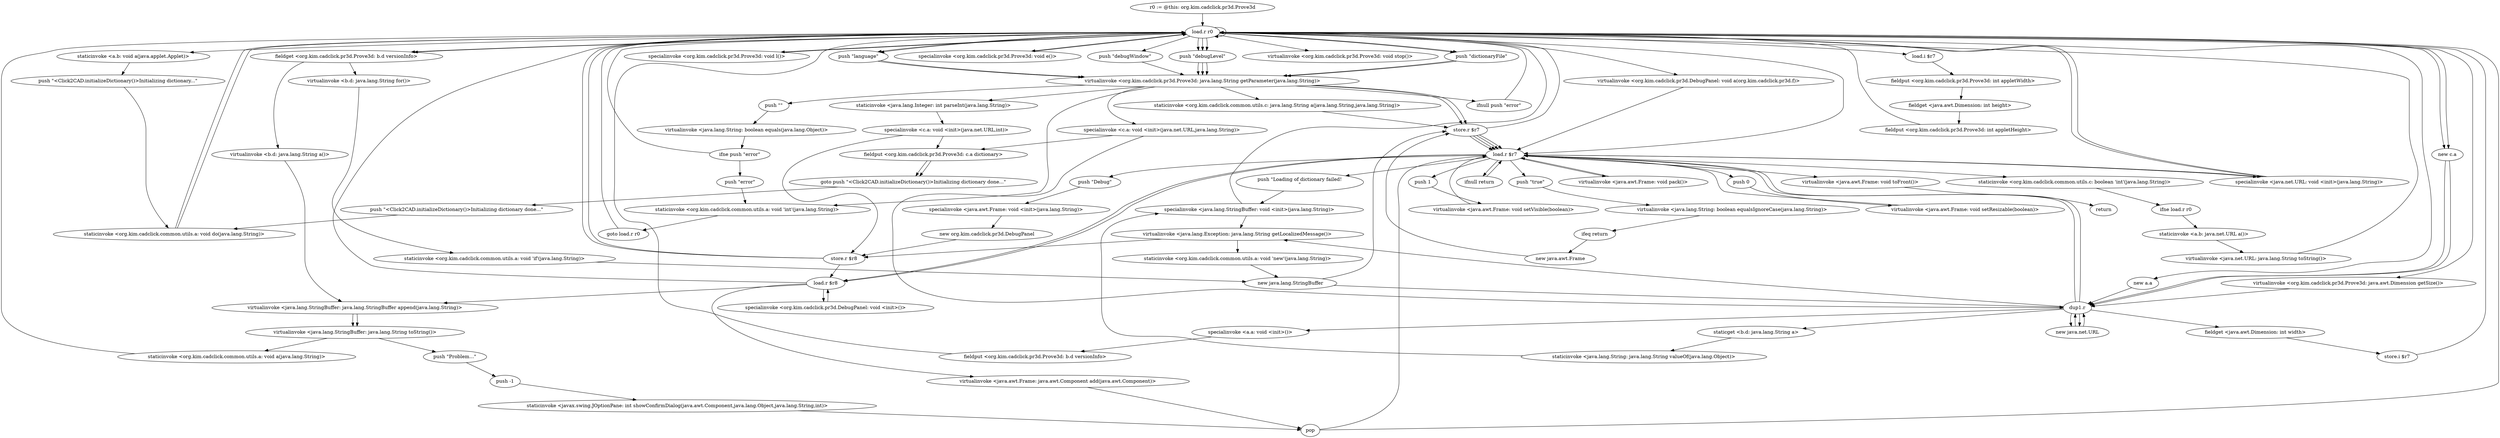 digraph "" {
    "r0 := @this: org.kim.cadclick.pr3d.Prove3d"
    "load.r r0"
    "r0 := @this: org.kim.cadclick.pr3d.Prove3d"->"load.r r0";
    "push \"debugLevel\""
    "load.r r0"->"push \"debugLevel\"";
    "virtualinvoke <org.kim.cadclick.pr3d.Prove3d: java.lang.String getParameter(java.lang.String)>"
    "push \"debugLevel\""->"virtualinvoke <org.kim.cadclick.pr3d.Prove3d: java.lang.String getParameter(java.lang.String)>";
    "ifnull push \"error\""
    "virtualinvoke <org.kim.cadclick.pr3d.Prove3d: java.lang.String getParameter(java.lang.String)>"->"ifnull push \"error\"";
    "ifnull push \"error\""->"load.r r0";
    "load.r r0"->"push \"debugLevel\"";
    "push \"debugLevel\""->"virtualinvoke <org.kim.cadclick.pr3d.Prove3d: java.lang.String getParameter(java.lang.String)>";
    "push \"\""
    "virtualinvoke <org.kim.cadclick.pr3d.Prove3d: java.lang.String getParameter(java.lang.String)>"->"push \"\"";
    "virtualinvoke <java.lang.String: boolean equals(java.lang.Object)>"
    "push \"\""->"virtualinvoke <java.lang.String: boolean equals(java.lang.Object)>";
    "ifne push \"error\""
    "virtualinvoke <java.lang.String: boolean equals(java.lang.Object)>"->"ifne push \"error\"";
    "ifne push \"error\""->"load.r r0";
    "load.r r0"->"push \"debugLevel\"";
    "push \"debugLevel\""->"virtualinvoke <org.kim.cadclick.pr3d.Prove3d: java.lang.String getParameter(java.lang.String)>";
    "staticinvoke <org.kim.cadclick.common.utils.a: void 'int'(java.lang.String)>"
    "virtualinvoke <org.kim.cadclick.pr3d.Prove3d: java.lang.String getParameter(java.lang.String)>"->"staticinvoke <org.kim.cadclick.common.utils.a: void 'int'(java.lang.String)>";
    "goto load.r r0"
    "staticinvoke <org.kim.cadclick.common.utils.a: void 'int'(java.lang.String)>"->"goto load.r r0";
    "goto load.r r0"->"load.r r0";
    "new a.a"
    "load.r r0"->"new a.a";
    "dup1.r"
    "new a.a"->"dup1.r";
    "specialinvoke <a.a: void <init>()>"
    "dup1.r"->"specialinvoke <a.a: void <init>()>";
    "fieldput <org.kim.cadclick.pr3d.Prove3d: b.d versionInfo>"
    "specialinvoke <a.a: void <init>()>"->"fieldput <org.kim.cadclick.pr3d.Prove3d: b.d versionInfo>";
    "fieldput <org.kim.cadclick.pr3d.Prove3d: b.d versionInfo>"->"load.r r0";
    "fieldget <org.kim.cadclick.pr3d.Prove3d: b.d versionInfo>"
    "load.r r0"->"fieldget <org.kim.cadclick.pr3d.Prove3d: b.d versionInfo>";
    "virtualinvoke <b.d: java.lang.String for()>"
    "fieldget <org.kim.cadclick.pr3d.Prove3d: b.d versionInfo>"->"virtualinvoke <b.d: java.lang.String for()>";
    "staticinvoke <org.kim.cadclick.common.utils.a: void 'if'(java.lang.String)>"
    "virtualinvoke <b.d: java.lang.String for()>"->"staticinvoke <org.kim.cadclick.common.utils.a: void 'if'(java.lang.String)>";
    "new java.lang.StringBuffer"
    "staticinvoke <org.kim.cadclick.common.utils.a: void 'if'(java.lang.String)>"->"new java.lang.StringBuffer";
    "new java.lang.StringBuffer"->"dup1.r";
    "staticget <b.d: java.lang.String a>"
    "dup1.r"->"staticget <b.d: java.lang.String a>";
    "staticinvoke <java.lang.String: java.lang.String valueOf(java.lang.Object)>"
    "staticget <b.d: java.lang.String a>"->"staticinvoke <java.lang.String: java.lang.String valueOf(java.lang.Object)>";
    "specialinvoke <java.lang.StringBuffer: void <init>(java.lang.String)>"
    "staticinvoke <java.lang.String: java.lang.String valueOf(java.lang.Object)>"->"specialinvoke <java.lang.StringBuffer: void <init>(java.lang.String)>";
    "specialinvoke <java.lang.StringBuffer: void <init>(java.lang.String)>"->"load.r r0";
    "load.r r0"->"fieldget <org.kim.cadclick.pr3d.Prove3d: b.d versionInfo>";
    "virtualinvoke <b.d: java.lang.String a()>"
    "fieldget <org.kim.cadclick.pr3d.Prove3d: b.d versionInfo>"->"virtualinvoke <b.d: java.lang.String a()>";
    "virtualinvoke <java.lang.StringBuffer: java.lang.StringBuffer append(java.lang.String)>"
    "virtualinvoke <b.d: java.lang.String a()>"->"virtualinvoke <java.lang.StringBuffer: java.lang.StringBuffer append(java.lang.String)>";
    "virtualinvoke <java.lang.StringBuffer: java.lang.String toString()>"
    "virtualinvoke <java.lang.StringBuffer: java.lang.StringBuffer append(java.lang.String)>"->"virtualinvoke <java.lang.StringBuffer: java.lang.String toString()>";
    "staticinvoke <org.kim.cadclick.common.utils.a: void a(java.lang.String)>"
    "virtualinvoke <java.lang.StringBuffer: java.lang.String toString()>"->"staticinvoke <org.kim.cadclick.common.utils.a: void a(java.lang.String)>";
    "staticinvoke <org.kim.cadclick.common.utils.a: void a(java.lang.String)>"->"load.r r0";
    "staticinvoke <a.b: void a(java.applet.Applet)>"
    "load.r r0"->"staticinvoke <a.b: void a(java.applet.Applet)>";
    "push \"<Click2CAD.initializeDictionary()>Initializing dictionary...\""
    "staticinvoke <a.b: void a(java.applet.Applet)>"->"push \"<Click2CAD.initializeDictionary()>Initializing dictionary...\"";
    "staticinvoke <org.kim.cadclick.common.utils.a: void do(java.lang.String)>"
    "push \"<Click2CAD.initializeDictionary()>Initializing dictionary...\""->"staticinvoke <org.kim.cadclick.common.utils.a: void do(java.lang.String)>";
    "staticinvoke <org.kim.cadclick.common.utils.a: void do(java.lang.String)>"->"load.r r0";
    "push \"dictionaryFile\""
    "load.r r0"->"push \"dictionaryFile\"";
    "push \"dictionaryFile\""->"virtualinvoke <org.kim.cadclick.pr3d.Prove3d: java.lang.String getParameter(java.lang.String)>";
    "store.r $r7"
    "virtualinvoke <org.kim.cadclick.pr3d.Prove3d: java.lang.String getParameter(java.lang.String)>"->"store.r $r7";
    "load.r $r7"
    "store.r $r7"->"load.r $r7";
    "staticinvoke <org.kim.cadclick.common.utils.c: boolean 'int'(java.lang.String)>"
    "load.r $r7"->"staticinvoke <org.kim.cadclick.common.utils.c: boolean 'int'(java.lang.String)>";
    "ifne load.r r0"
    "staticinvoke <org.kim.cadclick.common.utils.c: boolean 'int'(java.lang.String)>"->"ifne load.r r0";
    "staticinvoke <a.b: java.net.URL a()>"
    "ifne load.r r0"->"staticinvoke <a.b: java.net.URL a()>";
    "virtualinvoke <java.net.URL: java.lang.String toString()>"
    "staticinvoke <a.b: java.net.URL a()>"->"virtualinvoke <java.net.URL: java.lang.String toString()>";
    "virtualinvoke <java.net.URL: java.lang.String toString()>"->"load.r r0";
    "load.r r0"->"push \"dictionaryFile\"";
    "push \"dictionaryFile\""->"virtualinvoke <org.kim.cadclick.pr3d.Prove3d: java.lang.String getParameter(java.lang.String)>";
    "staticinvoke <org.kim.cadclick.common.utils.c: java.lang.String a(java.lang.String,java.lang.String)>"
    "virtualinvoke <org.kim.cadclick.pr3d.Prove3d: java.lang.String getParameter(java.lang.String)>"->"staticinvoke <org.kim.cadclick.common.utils.c: java.lang.String a(java.lang.String,java.lang.String)>";
    "staticinvoke <org.kim.cadclick.common.utils.c: java.lang.String a(java.lang.String,java.lang.String)>"->"store.r $r7";
    "store.r $r7"->"load.r r0";
    "new c.a"
    "load.r r0"->"new c.a";
    "new c.a"->"dup1.r";
    "new java.net.URL"
    "dup1.r"->"new java.net.URL";
    "new java.net.URL"->"dup1.r";
    "dup1.r"->"load.r $r7";
    "specialinvoke <java.net.URL: void <init>(java.lang.String)>"
    "load.r $r7"->"specialinvoke <java.net.URL: void <init>(java.lang.String)>";
    "specialinvoke <java.net.URL: void <init>(java.lang.String)>"->"load.r r0";
    "push \"language\""
    "load.r r0"->"push \"language\"";
    "push \"language\""->"virtualinvoke <org.kim.cadclick.pr3d.Prove3d: java.lang.String getParameter(java.lang.String)>";
    "staticinvoke <java.lang.Integer: int parseInt(java.lang.String)>"
    "virtualinvoke <org.kim.cadclick.pr3d.Prove3d: java.lang.String getParameter(java.lang.String)>"->"staticinvoke <java.lang.Integer: int parseInt(java.lang.String)>";
    "specialinvoke <c.a: void <init>(java.net.URL,int)>"
    "staticinvoke <java.lang.Integer: int parseInt(java.lang.String)>"->"specialinvoke <c.a: void <init>(java.net.URL,int)>";
    "fieldput <org.kim.cadclick.pr3d.Prove3d: c.a dictionary>"
    "specialinvoke <c.a: void <init>(java.net.URL,int)>"->"fieldput <org.kim.cadclick.pr3d.Prove3d: c.a dictionary>";
    "goto push \"<Click2CAD.initializeDictionary()>Initializing dictionary done...\""
    "fieldput <org.kim.cadclick.pr3d.Prove3d: c.a dictionary>"->"goto push \"<Click2CAD.initializeDictionary()>Initializing dictionary done...\"";
    "push \"<Click2CAD.initializeDictionary()>Initializing dictionary done...\""
    "goto push \"<Click2CAD.initializeDictionary()>Initializing dictionary done...\""->"push \"<Click2CAD.initializeDictionary()>Initializing dictionary done...\"";
    "push \"<Click2CAD.initializeDictionary()>Initializing dictionary done...\""->"staticinvoke <org.kim.cadclick.common.utils.a: void do(java.lang.String)>";
    "staticinvoke <org.kim.cadclick.common.utils.a: void do(java.lang.String)>"->"load.r r0";
    "specialinvoke <org.kim.cadclick.pr3d.Prove3d: void l()>"
    "load.r r0"->"specialinvoke <org.kim.cadclick.pr3d.Prove3d: void l()>";
    "specialinvoke <org.kim.cadclick.pr3d.Prove3d: void l()>"->"load.r r0";
    "load.r r0"->"load.r r0";
    "virtualinvoke <org.kim.cadclick.pr3d.Prove3d: java.awt.Dimension getSize()>"
    "load.r r0"->"virtualinvoke <org.kim.cadclick.pr3d.Prove3d: java.awt.Dimension getSize()>";
    "virtualinvoke <org.kim.cadclick.pr3d.Prove3d: java.awt.Dimension getSize()>"->"dup1.r";
    "fieldget <java.awt.Dimension: int width>"
    "dup1.r"->"fieldget <java.awt.Dimension: int width>";
    "store.i $r7"
    "fieldget <java.awt.Dimension: int width>"->"store.i $r7";
    "store.i $r7"->"load.r r0";
    "load.i $r7"
    "load.r r0"->"load.i $r7";
    "fieldput <org.kim.cadclick.pr3d.Prove3d: int appletWidth>"
    "load.i $r7"->"fieldput <org.kim.cadclick.pr3d.Prove3d: int appletWidth>";
    "fieldget <java.awt.Dimension: int height>"
    "fieldput <org.kim.cadclick.pr3d.Prove3d: int appletWidth>"->"fieldget <java.awt.Dimension: int height>";
    "fieldput <org.kim.cadclick.pr3d.Prove3d: int appletHeight>"
    "fieldget <java.awt.Dimension: int height>"->"fieldput <org.kim.cadclick.pr3d.Prove3d: int appletHeight>";
    "fieldput <org.kim.cadclick.pr3d.Prove3d: int appletHeight>"->"load.r r0";
    "specialinvoke <org.kim.cadclick.pr3d.Prove3d: void e()>"
    "load.r r0"->"specialinvoke <org.kim.cadclick.pr3d.Prove3d: void e()>";
    "specialinvoke <org.kim.cadclick.pr3d.Prove3d: void e()>"->"load.r r0";
    "push \"debugWindow\""
    "load.r r0"->"push \"debugWindow\"";
    "push \"debugWindow\""->"virtualinvoke <org.kim.cadclick.pr3d.Prove3d: java.lang.String getParameter(java.lang.String)>";
    "virtualinvoke <org.kim.cadclick.pr3d.Prove3d: java.lang.String getParameter(java.lang.String)>"->"store.r $r7";
    "store.r $r7"->"load.r $r7";
    "ifnull return"
    "load.r $r7"->"ifnull return";
    "ifnull return"->"load.r $r7";
    "push \"true\""
    "load.r $r7"->"push \"true\"";
    "virtualinvoke <java.lang.String: boolean equalsIgnoreCase(java.lang.String)>"
    "push \"true\""->"virtualinvoke <java.lang.String: boolean equalsIgnoreCase(java.lang.String)>";
    "ifeq return"
    "virtualinvoke <java.lang.String: boolean equalsIgnoreCase(java.lang.String)>"->"ifeq return";
    "new java.awt.Frame"
    "ifeq return"->"new java.awt.Frame";
    "new java.awt.Frame"->"store.r $r7";
    "store.r $r7"->"load.r $r7";
    "push \"Debug\""
    "load.r $r7"->"push \"Debug\"";
    "specialinvoke <java.awt.Frame: void <init>(java.lang.String)>"
    "push \"Debug\""->"specialinvoke <java.awt.Frame: void <init>(java.lang.String)>";
    "new org.kim.cadclick.pr3d.DebugPanel"
    "specialinvoke <java.awt.Frame: void <init>(java.lang.String)>"->"new org.kim.cadclick.pr3d.DebugPanel";
    "store.r $r8"
    "new org.kim.cadclick.pr3d.DebugPanel"->"store.r $r8";
    "load.r $r8"
    "store.r $r8"->"load.r $r8";
    "specialinvoke <org.kim.cadclick.pr3d.DebugPanel: void <init>()>"
    "load.r $r8"->"specialinvoke <org.kim.cadclick.pr3d.DebugPanel: void <init>()>";
    "specialinvoke <org.kim.cadclick.pr3d.DebugPanel: void <init>()>"->"load.r $r8";
    "load.r $r8"->"load.r r0";
    "virtualinvoke <org.kim.cadclick.pr3d.DebugPanel: void a(org.kim.cadclick.pr3d.f)>"
    "load.r r0"->"virtualinvoke <org.kim.cadclick.pr3d.DebugPanel: void a(org.kim.cadclick.pr3d.f)>";
    "virtualinvoke <org.kim.cadclick.pr3d.DebugPanel: void a(org.kim.cadclick.pr3d.f)>"->"load.r $r7";
    "load.r $r7"->"load.r $r8";
    "virtualinvoke <java.awt.Frame: java.awt.Component add(java.awt.Component)>"
    "load.r $r8"->"virtualinvoke <java.awt.Frame: java.awt.Component add(java.awt.Component)>";
    "pop"
    "virtualinvoke <java.awt.Frame: java.awt.Component add(java.awt.Component)>"->"pop";
    "pop"->"load.r $r7";
    "virtualinvoke <java.awt.Frame: void pack()>"
    "load.r $r7"->"virtualinvoke <java.awt.Frame: void pack()>";
    "virtualinvoke <java.awt.Frame: void pack()>"->"load.r $r7";
    "push 0"
    "load.r $r7"->"push 0";
    "virtualinvoke <java.awt.Frame: void setResizable(boolean)>"
    "push 0"->"virtualinvoke <java.awt.Frame: void setResizable(boolean)>";
    "virtualinvoke <java.awt.Frame: void setResizable(boolean)>"->"load.r $r7";
    "push 1"
    "load.r $r7"->"push 1";
    "virtualinvoke <java.awt.Frame: void setVisible(boolean)>"
    "push 1"->"virtualinvoke <java.awt.Frame: void setVisible(boolean)>";
    "virtualinvoke <java.awt.Frame: void setVisible(boolean)>"->"load.r $r7";
    "virtualinvoke <java.awt.Frame: void toFront()>"
    "load.r $r7"->"virtualinvoke <java.awt.Frame: void toFront()>";
    "return"
    "virtualinvoke <java.awt.Frame: void toFront()>"->"return";
    "specialinvoke <c.a: void <init>(java.net.URL,int)>"->"store.r $r8";
    "store.r $r8"->"load.r r0";
    "load.r r0"->"new c.a";
    "new c.a"->"dup1.r";
    "dup1.r"->"new java.net.URL";
    "new java.net.URL"->"dup1.r";
    "dup1.r"->"load.r $r7";
    "load.r $r7"->"specialinvoke <java.net.URL: void <init>(java.lang.String)>";
    "specialinvoke <java.net.URL: void <init>(java.lang.String)>"->"load.r r0";
    "load.r r0"->"push \"language\"";
    "push \"language\""->"virtualinvoke <org.kim.cadclick.pr3d.Prove3d: java.lang.String getParameter(java.lang.String)>";
    "specialinvoke <c.a: void <init>(java.net.URL,java.lang.String)>"
    "virtualinvoke <org.kim.cadclick.pr3d.Prove3d: java.lang.String getParameter(java.lang.String)>"->"specialinvoke <c.a: void <init>(java.net.URL,java.lang.String)>";
    "specialinvoke <c.a: void <init>(java.net.URL,java.lang.String)>"->"fieldput <org.kim.cadclick.pr3d.Prove3d: c.a dictionary>";
    "fieldput <org.kim.cadclick.pr3d.Prove3d: c.a dictionary>"->"goto push \"<Click2CAD.initializeDictionary()>Initializing dictionary done...\"";
    "specialinvoke <c.a: void <init>(java.net.URL,java.lang.String)>"->"dup1.r";
    "virtualinvoke <java.lang.Exception: java.lang.String getLocalizedMessage()>"
    "dup1.r"->"virtualinvoke <java.lang.Exception: java.lang.String getLocalizedMessage()>";
    "staticinvoke <org.kim.cadclick.common.utils.a: void 'new'(java.lang.String)>"
    "virtualinvoke <java.lang.Exception: java.lang.String getLocalizedMessage()>"->"staticinvoke <org.kim.cadclick.common.utils.a: void 'new'(java.lang.String)>";
    "staticinvoke <org.kim.cadclick.common.utils.a: void 'new'(java.lang.String)>"->"new java.lang.StringBuffer";
    "new java.lang.StringBuffer"->"store.r $r7";
    "store.r $r7"->"load.r $r7";
    "push \"Loading of dictionary failed!\n\""
    "load.r $r7"->"push \"Loading of dictionary failed!\n\"";
    "push \"Loading of dictionary failed!\n\""->"specialinvoke <java.lang.StringBuffer: void <init>(java.lang.String)>";
    "specialinvoke <java.lang.StringBuffer: void <init>(java.lang.String)>"->"virtualinvoke <java.lang.Exception: java.lang.String getLocalizedMessage()>";
    "virtualinvoke <java.lang.Exception: java.lang.String getLocalizedMessage()>"->"store.r $r8";
    "store.r $r8"->"load.r r0";
    "load.r r0"->"load.r $r7";
    "load.r $r7"->"load.r $r8";
    "load.r $r8"->"virtualinvoke <java.lang.StringBuffer: java.lang.StringBuffer append(java.lang.String)>";
    "virtualinvoke <java.lang.StringBuffer: java.lang.StringBuffer append(java.lang.String)>"->"virtualinvoke <java.lang.StringBuffer: java.lang.String toString()>";
    "push \"Problem...\""
    "virtualinvoke <java.lang.StringBuffer: java.lang.String toString()>"->"push \"Problem...\"";
    "push -1"
    "push \"Problem...\""->"push -1";
    "staticinvoke <javax.swing.JOptionPane: int showConfirmDialog(java.awt.Component,java.lang.Object,java.lang.String,int)>"
    "push -1"->"staticinvoke <javax.swing.JOptionPane: int showConfirmDialog(java.awt.Component,java.lang.Object,java.lang.String,int)>";
    "staticinvoke <javax.swing.JOptionPane: int showConfirmDialog(java.awt.Component,java.lang.Object,java.lang.String,int)>"->"pop";
    "pop"->"load.r r0";
    "virtualinvoke <org.kim.cadclick.pr3d.Prove3d: void stop()>"
    "load.r r0"->"virtualinvoke <org.kim.cadclick.pr3d.Prove3d: void stop()>";
    "push \"error\""
    "ifne push \"error\""->"push \"error\"";
    "push \"error\""->"staticinvoke <org.kim.cadclick.common.utils.a: void 'int'(java.lang.String)>";
}
